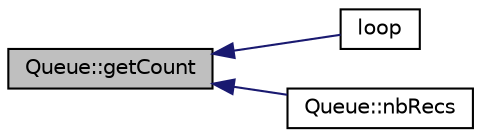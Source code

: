 digraph "Queue::getCount"
{
  edge [fontname="Helvetica",fontsize="10",labelfontname="Helvetica",labelfontsize="10"];
  node [fontname="Helvetica",fontsize="10",shape=record];
  rankdir="LR";
  Node24 [label="Queue::getCount",height=0.2,width=0.4,color="black", fillcolor="grey75", style="filled", fontcolor="black"];
  Node24 -> Node25 [dir="back",color="midnightblue",fontsize="10",style="solid",fontname="Helvetica"];
  Node25 [label="loop",height=0.2,width=0.4,color="black", fillcolor="white", style="filled",URL="$_lib_tst_8ino.html#afe461d27b9c48d5921c00d521181f12f"];
  Node24 -> Node26 [dir="back",color="midnightblue",fontsize="10",style="solid",fontname="Helvetica"];
  Node26 [label="Queue::nbRecs",height=0.2,width=0.4,color="black", fillcolor="white", style="filled",URL="$class_queue.html#a7cc49f7f967ebd27a4cab081943789d6",tooltip="get number of records in the queue (same as getCount) "];
}
